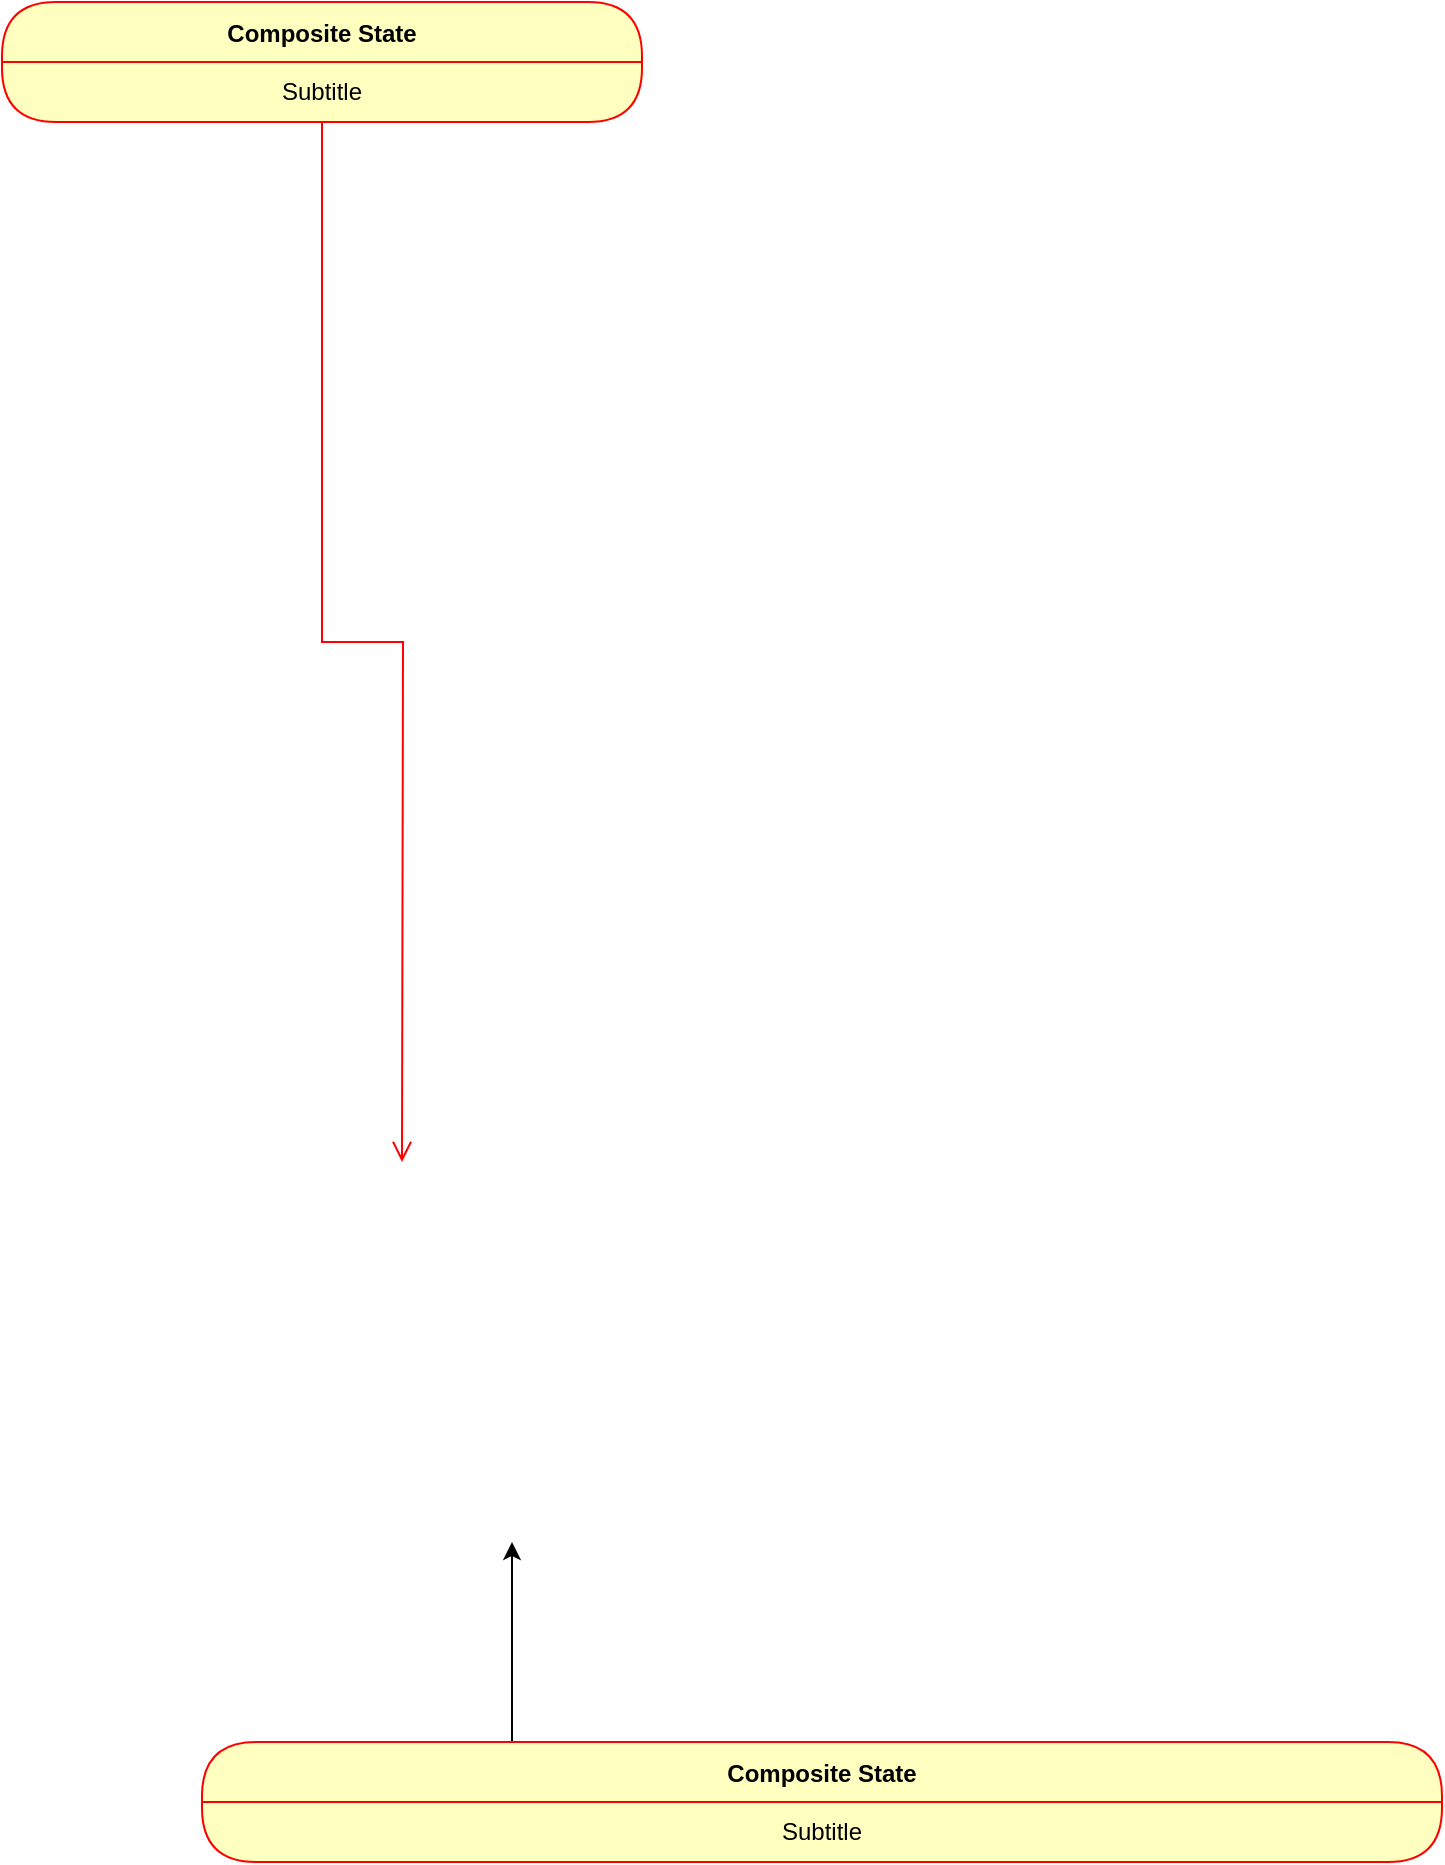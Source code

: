 <mxfile version="24.7.7">
  <diagram name="第 1 页" id="T9h1A44nFVKscxZu4C0u">
    <mxGraphModel dx="1435" dy="804" grid="1" gridSize="10" guides="1" tooltips="1" connect="1" arrows="1" fold="1" page="1" pageScale="1" pageWidth="827" pageHeight="1169" math="0" shadow="0">
      <root>
        <mxCell id="0" />
        <mxCell id="1" parent="0" />
        <mxCell id="-wjqPZiUZvuAArumJ4SB-4" value="Composite State" style="swimlane;fontStyle=1;align=center;verticalAlign=middle;childLayout=stackLayout;horizontal=1;startSize=30;horizontalStack=0;resizeParent=0;resizeLast=1;container=0;fontColor=#000000;collapsible=0;rounded=1;arcSize=30;strokeColor=#ff0000;fillColor=#ffffc0;swimlaneFillColor=#ffffc0;dropTarget=0;" vertex="1" parent="1">
          <mxGeometry x="70" y="120" width="320" height="60" as="geometry" />
        </mxCell>
        <mxCell id="-wjqPZiUZvuAArumJ4SB-5" value="Subtitle" style="text;html=1;strokeColor=none;fillColor=none;align=center;verticalAlign=middle;spacingLeft=4;spacingRight=4;whiteSpace=wrap;overflow=hidden;rotatable=0;fontColor=#000000;" vertex="1" parent="-wjqPZiUZvuAArumJ4SB-4">
          <mxGeometry y="30" width="320" height="30" as="geometry" />
        </mxCell>
        <mxCell id="-wjqPZiUZvuAArumJ4SB-6" value="" style="edgeStyle=orthogonalEdgeStyle;html=1;verticalAlign=bottom;endArrow=open;endSize=8;strokeColor=#ff0000;rounded=0;" edge="1" source="-wjqPZiUZvuAArumJ4SB-4" parent="1">
          <mxGeometry relative="1" as="geometry">
            <mxPoint x="270" y="700" as="targetPoint" />
          </mxGeometry>
        </mxCell>
        <mxCell id="-wjqPZiUZvuAArumJ4SB-11" style="edgeStyle=none;rounded=0;orthogonalLoop=1;jettySize=auto;html=1;exitX=0.25;exitY=0;exitDx=0;exitDy=0;" edge="1" parent="1" source="-wjqPZiUZvuAArumJ4SB-8">
          <mxGeometry relative="1" as="geometry">
            <mxPoint x="325.0" y="890" as="targetPoint" />
          </mxGeometry>
        </mxCell>
        <mxCell id="-wjqPZiUZvuAArumJ4SB-8" value="Composite State" style="swimlane;fontStyle=1;align=center;verticalAlign=middle;childLayout=stackLayout;horizontal=1;startSize=30;horizontalStack=0;resizeParent=0;resizeLast=1;container=0;fontColor=#000000;collapsible=0;rounded=1;arcSize=30;strokeColor=#ff0000;fillColor=#ffffc0;swimlaneFillColor=#ffffc0;dropTarget=0;" vertex="1" parent="1">
          <mxGeometry x="170" y="990" width="620" height="60" as="geometry" />
        </mxCell>
        <mxCell id="-wjqPZiUZvuAArumJ4SB-9" value="Subtitle" style="text;html=1;strokeColor=none;fillColor=none;align=center;verticalAlign=middle;spacingLeft=4;spacingRight=4;whiteSpace=wrap;overflow=hidden;rotatable=0;fontColor=#000000;" vertex="1" parent="-wjqPZiUZvuAArumJ4SB-8">
          <mxGeometry y="30" width="620" height="30" as="geometry" />
        </mxCell>
      </root>
    </mxGraphModel>
  </diagram>
</mxfile>

